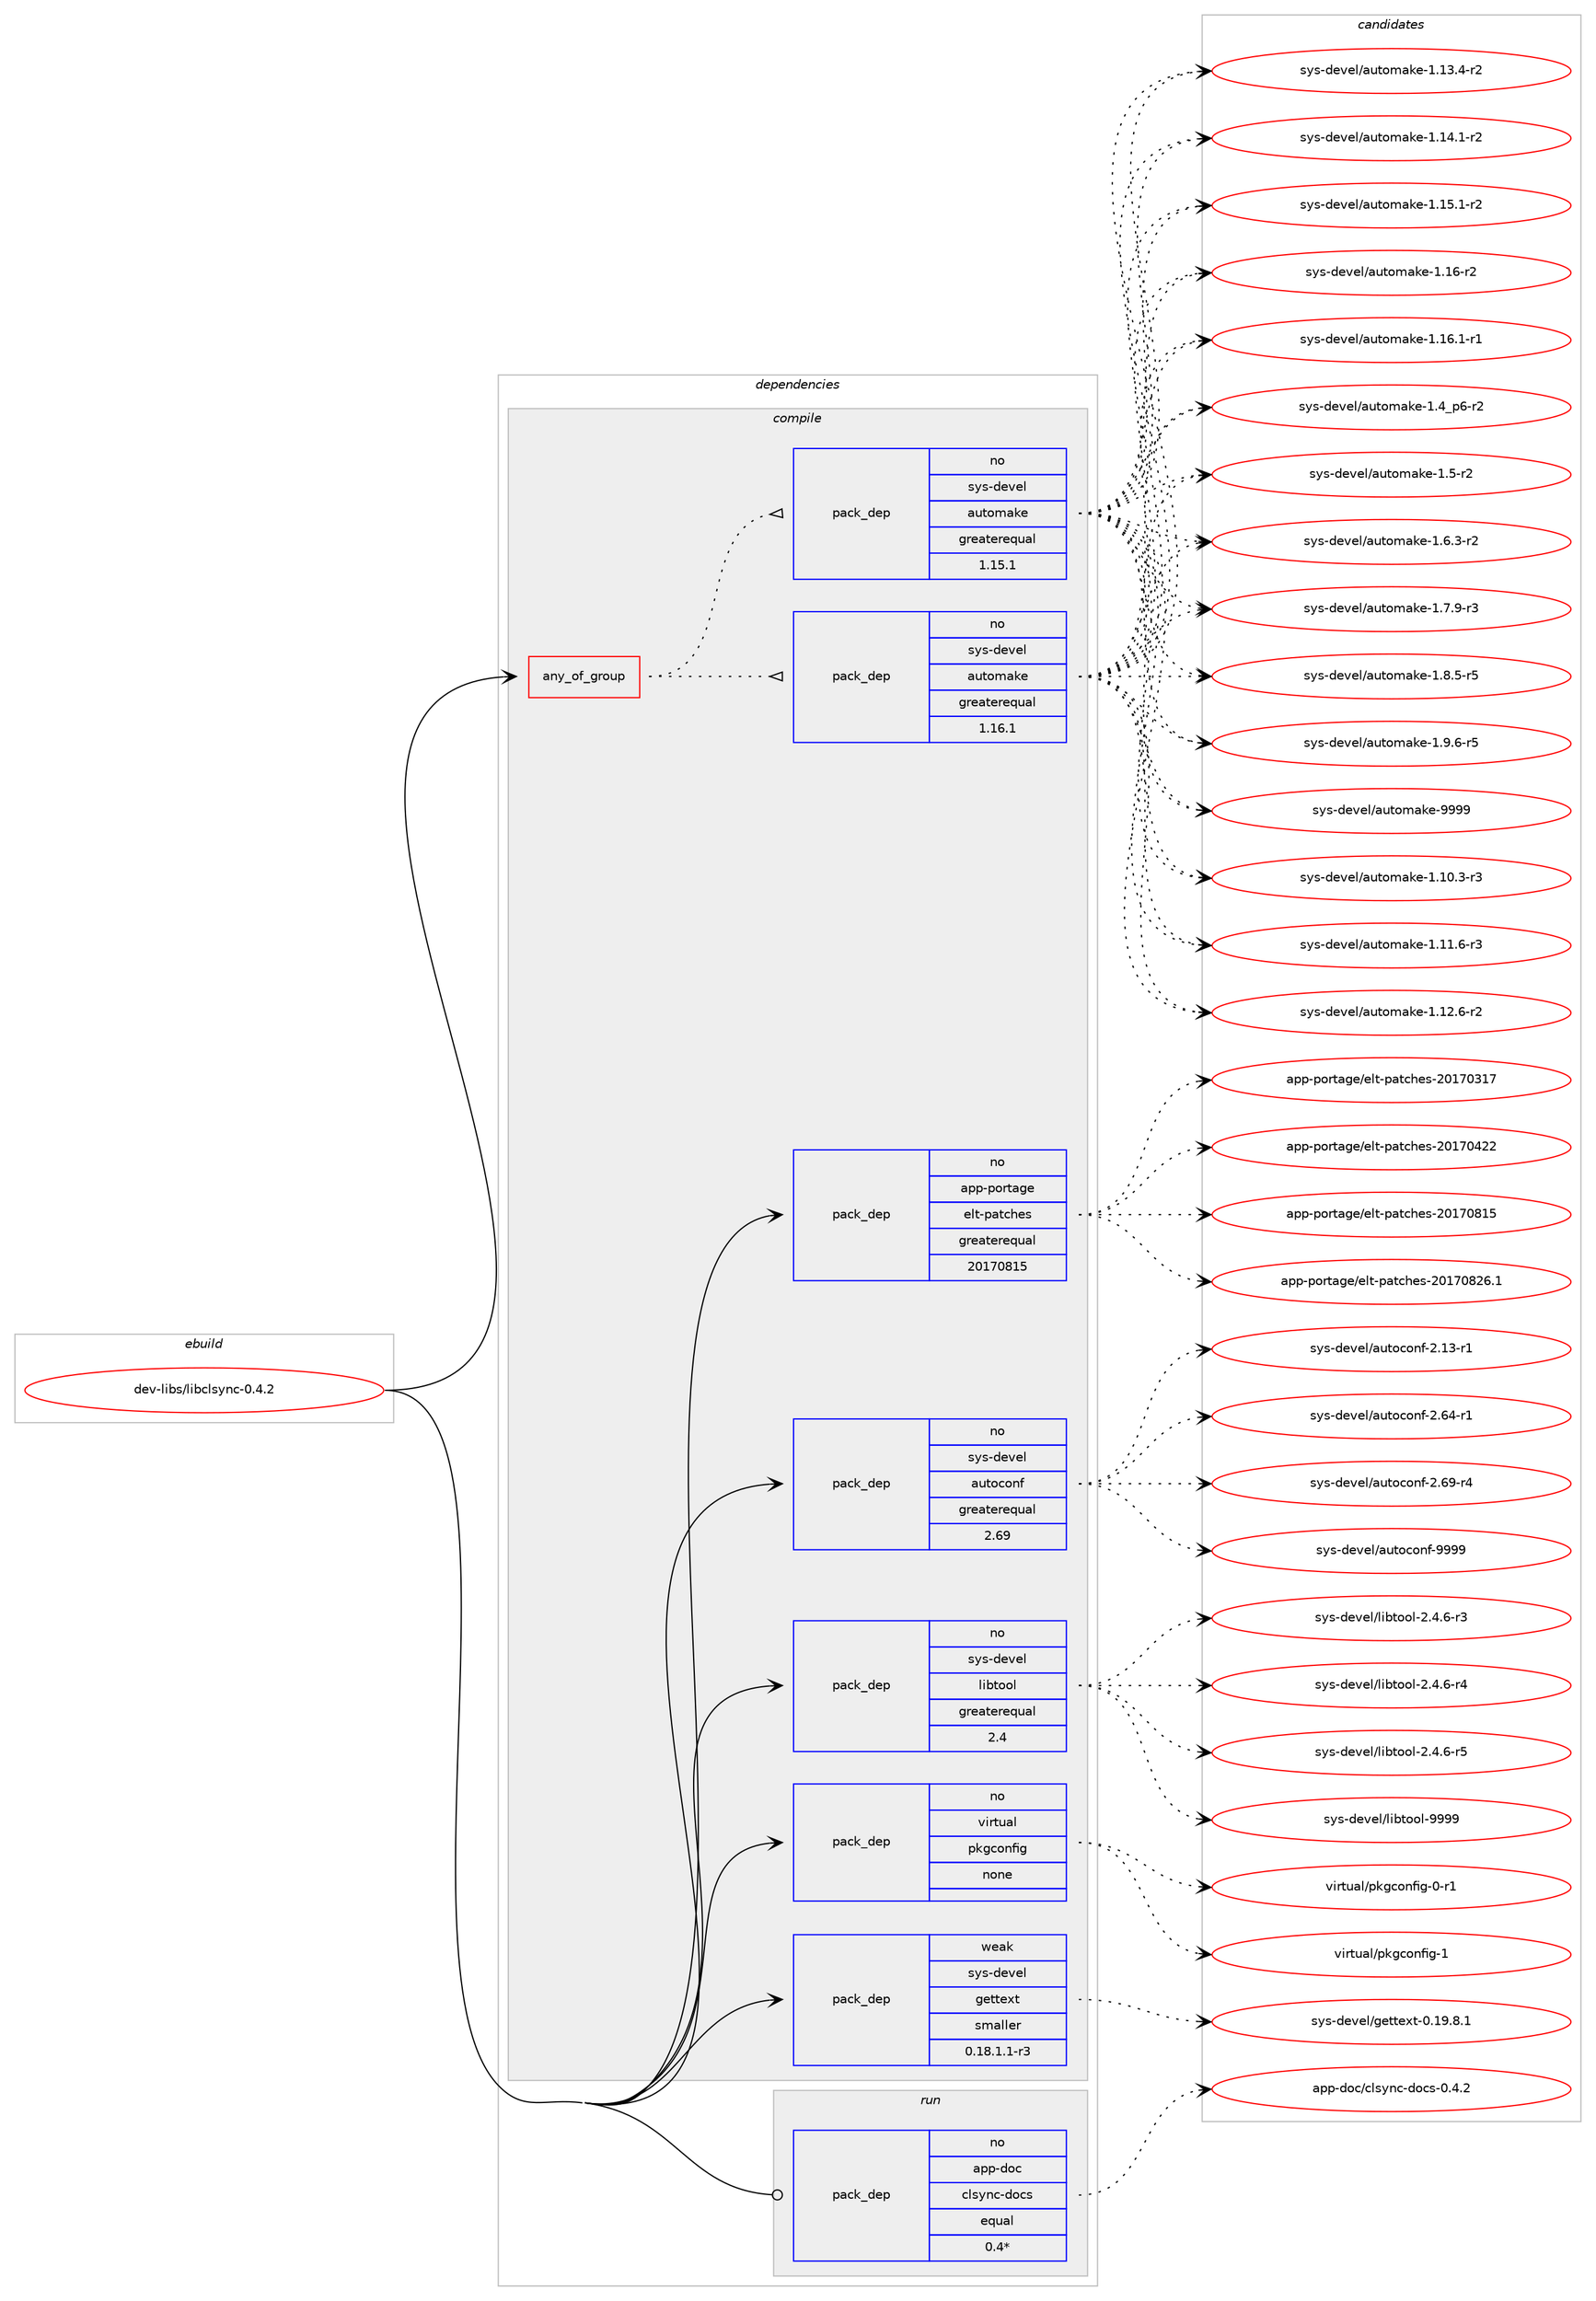 digraph prolog {

# *************
# Graph options
# *************

newrank=true;
concentrate=true;
compound=true;
graph [rankdir=LR,fontname=Helvetica,fontsize=10,ranksep=1.5];#, ranksep=2.5, nodesep=0.2];
edge  [arrowhead=vee];
node  [fontname=Helvetica,fontsize=10];

# **********
# The ebuild
# **********

subgraph cluster_leftcol {
color=gray;
rank=same;
label=<<i>ebuild</i>>;
id [label="dev-libs/libclsync-0.4.2", color=red, width=4, href="../dev-libs/libclsync-0.4.2.svg"];
}

# ****************
# The dependencies
# ****************

subgraph cluster_midcol {
color=gray;
label=<<i>dependencies</i>>;
subgraph cluster_compile {
fillcolor="#eeeeee";
style=filled;
label=<<i>compile</i>>;
subgraph any22222 {
dependency1367281 [label=<<TABLE BORDER="0" CELLBORDER="1" CELLSPACING="0" CELLPADDING="4"><TR><TD CELLPADDING="10">any_of_group</TD></TR></TABLE>>, shape=none, color=red];subgraph pack978614 {
dependency1367282 [label=<<TABLE BORDER="0" CELLBORDER="1" CELLSPACING="0" CELLPADDING="4" WIDTH="220"><TR><TD ROWSPAN="6" CELLPADDING="30">pack_dep</TD></TR><TR><TD WIDTH="110">no</TD></TR><TR><TD>sys-devel</TD></TR><TR><TD>automake</TD></TR><TR><TD>greaterequal</TD></TR><TR><TD>1.16.1</TD></TR></TABLE>>, shape=none, color=blue];
}
dependency1367281:e -> dependency1367282:w [weight=20,style="dotted",arrowhead="oinv"];
subgraph pack978615 {
dependency1367283 [label=<<TABLE BORDER="0" CELLBORDER="1" CELLSPACING="0" CELLPADDING="4" WIDTH="220"><TR><TD ROWSPAN="6" CELLPADDING="30">pack_dep</TD></TR><TR><TD WIDTH="110">no</TD></TR><TR><TD>sys-devel</TD></TR><TR><TD>automake</TD></TR><TR><TD>greaterequal</TD></TR><TR><TD>1.15.1</TD></TR></TABLE>>, shape=none, color=blue];
}
dependency1367281:e -> dependency1367283:w [weight=20,style="dotted",arrowhead="oinv"];
}
id:e -> dependency1367281:w [weight=20,style="solid",arrowhead="vee"];
subgraph pack978616 {
dependency1367284 [label=<<TABLE BORDER="0" CELLBORDER="1" CELLSPACING="0" CELLPADDING="4" WIDTH="220"><TR><TD ROWSPAN="6" CELLPADDING="30">pack_dep</TD></TR><TR><TD WIDTH="110">no</TD></TR><TR><TD>app-portage</TD></TR><TR><TD>elt-patches</TD></TR><TR><TD>greaterequal</TD></TR><TR><TD>20170815</TD></TR></TABLE>>, shape=none, color=blue];
}
id:e -> dependency1367284:w [weight=20,style="solid",arrowhead="vee"];
subgraph pack978617 {
dependency1367285 [label=<<TABLE BORDER="0" CELLBORDER="1" CELLSPACING="0" CELLPADDING="4" WIDTH="220"><TR><TD ROWSPAN="6" CELLPADDING="30">pack_dep</TD></TR><TR><TD WIDTH="110">no</TD></TR><TR><TD>sys-devel</TD></TR><TR><TD>autoconf</TD></TR><TR><TD>greaterequal</TD></TR><TR><TD>2.69</TD></TR></TABLE>>, shape=none, color=blue];
}
id:e -> dependency1367285:w [weight=20,style="solid",arrowhead="vee"];
subgraph pack978618 {
dependency1367286 [label=<<TABLE BORDER="0" CELLBORDER="1" CELLSPACING="0" CELLPADDING="4" WIDTH="220"><TR><TD ROWSPAN="6" CELLPADDING="30">pack_dep</TD></TR><TR><TD WIDTH="110">no</TD></TR><TR><TD>sys-devel</TD></TR><TR><TD>libtool</TD></TR><TR><TD>greaterequal</TD></TR><TR><TD>2.4</TD></TR></TABLE>>, shape=none, color=blue];
}
id:e -> dependency1367286:w [weight=20,style="solid",arrowhead="vee"];
subgraph pack978619 {
dependency1367287 [label=<<TABLE BORDER="0" CELLBORDER="1" CELLSPACING="0" CELLPADDING="4" WIDTH="220"><TR><TD ROWSPAN="6" CELLPADDING="30">pack_dep</TD></TR><TR><TD WIDTH="110">no</TD></TR><TR><TD>virtual</TD></TR><TR><TD>pkgconfig</TD></TR><TR><TD>none</TD></TR><TR><TD></TD></TR></TABLE>>, shape=none, color=blue];
}
id:e -> dependency1367287:w [weight=20,style="solid",arrowhead="vee"];
subgraph pack978620 {
dependency1367288 [label=<<TABLE BORDER="0" CELLBORDER="1" CELLSPACING="0" CELLPADDING="4" WIDTH="220"><TR><TD ROWSPAN="6" CELLPADDING="30">pack_dep</TD></TR><TR><TD WIDTH="110">weak</TD></TR><TR><TD>sys-devel</TD></TR><TR><TD>gettext</TD></TR><TR><TD>smaller</TD></TR><TR><TD>0.18.1.1-r3</TD></TR></TABLE>>, shape=none, color=blue];
}
id:e -> dependency1367288:w [weight=20,style="solid",arrowhead="vee"];
}
subgraph cluster_compileandrun {
fillcolor="#eeeeee";
style=filled;
label=<<i>compile and run</i>>;
}
subgraph cluster_run {
fillcolor="#eeeeee";
style=filled;
label=<<i>run</i>>;
subgraph pack978621 {
dependency1367289 [label=<<TABLE BORDER="0" CELLBORDER="1" CELLSPACING="0" CELLPADDING="4" WIDTH="220"><TR><TD ROWSPAN="6" CELLPADDING="30">pack_dep</TD></TR><TR><TD WIDTH="110">no</TD></TR><TR><TD>app-doc</TD></TR><TR><TD>clsync-docs</TD></TR><TR><TD>equal</TD></TR><TR><TD>0.4*</TD></TR></TABLE>>, shape=none, color=blue];
}
id:e -> dependency1367289:w [weight=20,style="solid",arrowhead="odot"];
}
}

# **************
# The candidates
# **************

subgraph cluster_choices {
rank=same;
color=gray;
label=<<i>candidates</i>>;

subgraph choice978614 {
color=black;
nodesep=1;
choice11512111545100101118101108479711711611110997107101454946494846514511451 [label="sys-devel/automake-1.10.3-r3", color=red, width=4,href="../sys-devel/automake-1.10.3-r3.svg"];
choice11512111545100101118101108479711711611110997107101454946494946544511451 [label="sys-devel/automake-1.11.6-r3", color=red, width=4,href="../sys-devel/automake-1.11.6-r3.svg"];
choice11512111545100101118101108479711711611110997107101454946495046544511450 [label="sys-devel/automake-1.12.6-r2", color=red, width=4,href="../sys-devel/automake-1.12.6-r2.svg"];
choice11512111545100101118101108479711711611110997107101454946495146524511450 [label="sys-devel/automake-1.13.4-r2", color=red, width=4,href="../sys-devel/automake-1.13.4-r2.svg"];
choice11512111545100101118101108479711711611110997107101454946495246494511450 [label="sys-devel/automake-1.14.1-r2", color=red, width=4,href="../sys-devel/automake-1.14.1-r2.svg"];
choice11512111545100101118101108479711711611110997107101454946495346494511450 [label="sys-devel/automake-1.15.1-r2", color=red, width=4,href="../sys-devel/automake-1.15.1-r2.svg"];
choice1151211154510010111810110847971171161111099710710145494649544511450 [label="sys-devel/automake-1.16-r2", color=red, width=4,href="../sys-devel/automake-1.16-r2.svg"];
choice11512111545100101118101108479711711611110997107101454946495446494511449 [label="sys-devel/automake-1.16.1-r1", color=red, width=4,href="../sys-devel/automake-1.16.1-r1.svg"];
choice115121115451001011181011084797117116111109971071014549465295112544511450 [label="sys-devel/automake-1.4_p6-r2", color=red, width=4,href="../sys-devel/automake-1.4_p6-r2.svg"];
choice11512111545100101118101108479711711611110997107101454946534511450 [label="sys-devel/automake-1.5-r2", color=red, width=4,href="../sys-devel/automake-1.5-r2.svg"];
choice115121115451001011181011084797117116111109971071014549465446514511450 [label="sys-devel/automake-1.6.3-r2", color=red, width=4,href="../sys-devel/automake-1.6.3-r2.svg"];
choice115121115451001011181011084797117116111109971071014549465546574511451 [label="sys-devel/automake-1.7.9-r3", color=red, width=4,href="../sys-devel/automake-1.7.9-r3.svg"];
choice115121115451001011181011084797117116111109971071014549465646534511453 [label="sys-devel/automake-1.8.5-r5", color=red, width=4,href="../sys-devel/automake-1.8.5-r5.svg"];
choice115121115451001011181011084797117116111109971071014549465746544511453 [label="sys-devel/automake-1.9.6-r5", color=red, width=4,href="../sys-devel/automake-1.9.6-r5.svg"];
choice115121115451001011181011084797117116111109971071014557575757 [label="sys-devel/automake-9999", color=red, width=4,href="../sys-devel/automake-9999.svg"];
dependency1367282:e -> choice11512111545100101118101108479711711611110997107101454946494846514511451:w [style=dotted,weight="100"];
dependency1367282:e -> choice11512111545100101118101108479711711611110997107101454946494946544511451:w [style=dotted,weight="100"];
dependency1367282:e -> choice11512111545100101118101108479711711611110997107101454946495046544511450:w [style=dotted,weight="100"];
dependency1367282:e -> choice11512111545100101118101108479711711611110997107101454946495146524511450:w [style=dotted,weight="100"];
dependency1367282:e -> choice11512111545100101118101108479711711611110997107101454946495246494511450:w [style=dotted,weight="100"];
dependency1367282:e -> choice11512111545100101118101108479711711611110997107101454946495346494511450:w [style=dotted,weight="100"];
dependency1367282:e -> choice1151211154510010111810110847971171161111099710710145494649544511450:w [style=dotted,weight="100"];
dependency1367282:e -> choice11512111545100101118101108479711711611110997107101454946495446494511449:w [style=dotted,weight="100"];
dependency1367282:e -> choice115121115451001011181011084797117116111109971071014549465295112544511450:w [style=dotted,weight="100"];
dependency1367282:e -> choice11512111545100101118101108479711711611110997107101454946534511450:w [style=dotted,weight="100"];
dependency1367282:e -> choice115121115451001011181011084797117116111109971071014549465446514511450:w [style=dotted,weight="100"];
dependency1367282:e -> choice115121115451001011181011084797117116111109971071014549465546574511451:w [style=dotted,weight="100"];
dependency1367282:e -> choice115121115451001011181011084797117116111109971071014549465646534511453:w [style=dotted,weight="100"];
dependency1367282:e -> choice115121115451001011181011084797117116111109971071014549465746544511453:w [style=dotted,weight="100"];
dependency1367282:e -> choice115121115451001011181011084797117116111109971071014557575757:w [style=dotted,weight="100"];
}
subgraph choice978615 {
color=black;
nodesep=1;
choice11512111545100101118101108479711711611110997107101454946494846514511451 [label="sys-devel/automake-1.10.3-r3", color=red, width=4,href="../sys-devel/automake-1.10.3-r3.svg"];
choice11512111545100101118101108479711711611110997107101454946494946544511451 [label="sys-devel/automake-1.11.6-r3", color=red, width=4,href="../sys-devel/automake-1.11.6-r3.svg"];
choice11512111545100101118101108479711711611110997107101454946495046544511450 [label="sys-devel/automake-1.12.6-r2", color=red, width=4,href="../sys-devel/automake-1.12.6-r2.svg"];
choice11512111545100101118101108479711711611110997107101454946495146524511450 [label="sys-devel/automake-1.13.4-r2", color=red, width=4,href="../sys-devel/automake-1.13.4-r2.svg"];
choice11512111545100101118101108479711711611110997107101454946495246494511450 [label="sys-devel/automake-1.14.1-r2", color=red, width=4,href="../sys-devel/automake-1.14.1-r2.svg"];
choice11512111545100101118101108479711711611110997107101454946495346494511450 [label="sys-devel/automake-1.15.1-r2", color=red, width=4,href="../sys-devel/automake-1.15.1-r2.svg"];
choice1151211154510010111810110847971171161111099710710145494649544511450 [label="sys-devel/automake-1.16-r2", color=red, width=4,href="../sys-devel/automake-1.16-r2.svg"];
choice11512111545100101118101108479711711611110997107101454946495446494511449 [label="sys-devel/automake-1.16.1-r1", color=red, width=4,href="../sys-devel/automake-1.16.1-r1.svg"];
choice115121115451001011181011084797117116111109971071014549465295112544511450 [label="sys-devel/automake-1.4_p6-r2", color=red, width=4,href="../sys-devel/automake-1.4_p6-r2.svg"];
choice11512111545100101118101108479711711611110997107101454946534511450 [label="sys-devel/automake-1.5-r2", color=red, width=4,href="../sys-devel/automake-1.5-r2.svg"];
choice115121115451001011181011084797117116111109971071014549465446514511450 [label="sys-devel/automake-1.6.3-r2", color=red, width=4,href="../sys-devel/automake-1.6.3-r2.svg"];
choice115121115451001011181011084797117116111109971071014549465546574511451 [label="sys-devel/automake-1.7.9-r3", color=red, width=4,href="../sys-devel/automake-1.7.9-r3.svg"];
choice115121115451001011181011084797117116111109971071014549465646534511453 [label="sys-devel/automake-1.8.5-r5", color=red, width=4,href="../sys-devel/automake-1.8.5-r5.svg"];
choice115121115451001011181011084797117116111109971071014549465746544511453 [label="sys-devel/automake-1.9.6-r5", color=red, width=4,href="../sys-devel/automake-1.9.6-r5.svg"];
choice115121115451001011181011084797117116111109971071014557575757 [label="sys-devel/automake-9999", color=red, width=4,href="../sys-devel/automake-9999.svg"];
dependency1367283:e -> choice11512111545100101118101108479711711611110997107101454946494846514511451:w [style=dotted,weight="100"];
dependency1367283:e -> choice11512111545100101118101108479711711611110997107101454946494946544511451:w [style=dotted,weight="100"];
dependency1367283:e -> choice11512111545100101118101108479711711611110997107101454946495046544511450:w [style=dotted,weight="100"];
dependency1367283:e -> choice11512111545100101118101108479711711611110997107101454946495146524511450:w [style=dotted,weight="100"];
dependency1367283:e -> choice11512111545100101118101108479711711611110997107101454946495246494511450:w [style=dotted,weight="100"];
dependency1367283:e -> choice11512111545100101118101108479711711611110997107101454946495346494511450:w [style=dotted,weight="100"];
dependency1367283:e -> choice1151211154510010111810110847971171161111099710710145494649544511450:w [style=dotted,weight="100"];
dependency1367283:e -> choice11512111545100101118101108479711711611110997107101454946495446494511449:w [style=dotted,weight="100"];
dependency1367283:e -> choice115121115451001011181011084797117116111109971071014549465295112544511450:w [style=dotted,weight="100"];
dependency1367283:e -> choice11512111545100101118101108479711711611110997107101454946534511450:w [style=dotted,weight="100"];
dependency1367283:e -> choice115121115451001011181011084797117116111109971071014549465446514511450:w [style=dotted,weight="100"];
dependency1367283:e -> choice115121115451001011181011084797117116111109971071014549465546574511451:w [style=dotted,weight="100"];
dependency1367283:e -> choice115121115451001011181011084797117116111109971071014549465646534511453:w [style=dotted,weight="100"];
dependency1367283:e -> choice115121115451001011181011084797117116111109971071014549465746544511453:w [style=dotted,weight="100"];
dependency1367283:e -> choice115121115451001011181011084797117116111109971071014557575757:w [style=dotted,weight="100"];
}
subgraph choice978616 {
color=black;
nodesep=1;
choice97112112451121111141169710310147101108116451129711699104101115455048495548514955 [label="app-portage/elt-patches-20170317", color=red, width=4,href="../app-portage/elt-patches-20170317.svg"];
choice97112112451121111141169710310147101108116451129711699104101115455048495548525050 [label="app-portage/elt-patches-20170422", color=red, width=4,href="../app-portage/elt-patches-20170422.svg"];
choice97112112451121111141169710310147101108116451129711699104101115455048495548564953 [label="app-portage/elt-patches-20170815", color=red, width=4,href="../app-portage/elt-patches-20170815.svg"];
choice971121124511211111411697103101471011081164511297116991041011154550484955485650544649 [label="app-portage/elt-patches-20170826.1", color=red, width=4,href="../app-portage/elt-patches-20170826.1.svg"];
dependency1367284:e -> choice97112112451121111141169710310147101108116451129711699104101115455048495548514955:w [style=dotted,weight="100"];
dependency1367284:e -> choice97112112451121111141169710310147101108116451129711699104101115455048495548525050:w [style=dotted,weight="100"];
dependency1367284:e -> choice97112112451121111141169710310147101108116451129711699104101115455048495548564953:w [style=dotted,weight="100"];
dependency1367284:e -> choice971121124511211111411697103101471011081164511297116991041011154550484955485650544649:w [style=dotted,weight="100"];
}
subgraph choice978617 {
color=black;
nodesep=1;
choice1151211154510010111810110847971171161119911111010245504649514511449 [label="sys-devel/autoconf-2.13-r1", color=red, width=4,href="../sys-devel/autoconf-2.13-r1.svg"];
choice1151211154510010111810110847971171161119911111010245504654524511449 [label="sys-devel/autoconf-2.64-r1", color=red, width=4,href="../sys-devel/autoconf-2.64-r1.svg"];
choice1151211154510010111810110847971171161119911111010245504654574511452 [label="sys-devel/autoconf-2.69-r4", color=red, width=4,href="../sys-devel/autoconf-2.69-r4.svg"];
choice115121115451001011181011084797117116111991111101024557575757 [label="sys-devel/autoconf-9999", color=red, width=4,href="../sys-devel/autoconf-9999.svg"];
dependency1367285:e -> choice1151211154510010111810110847971171161119911111010245504649514511449:w [style=dotted,weight="100"];
dependency1367285:e -> choice1151211154510010111810110847971171161119911111010245504654524511449:w [style=dotted,weight="100"];
dependency1367285:e -> choice1151211154510010111810110847971171161119911111010245504654574511452:w [style=dotted,weight="100"];
dependency1367285:e -> choice115121115451001011181011084797117116111991111101024557575757:w [style=dotted,weight="100"];
}
subgraph choice978618 {
color=black;
nodesep=1;
choice1151211154510010111810110847108105981161111111084550465246544511451 [label="sys-devel/libtool-2.4.6-r3", color=red, width=4,href="../sys-devel/libtool-2.4.6-r3.svg"];
choice1151211154510010111810110847108105981161111111084550465246544511452 [label="sys-devel/libtool-2.4.6-r4", color=red, width=4,href="../sys-devel/libtool-2.4.6-r4.svg"];
choice1151211154510010111810110847108105981161111111084550465246544511453 [label="sys-devel/libtool-2.4.6-r5", color=red, width=4,href="../sys-devel/libtool-2.4.6-r5.svg"];
choice1151211154510010111810110847108105981161111111084557575757 [label="sys-devel/libtool-9999", color=red, width=4,href="../sys-devel/libtool-9999.svg"];
dependency1367286:e -> choice1151211154510010111810110847108105981161111111084550465246544511451:w [style=dotted,weight="100"];
dependency1367286:e -> choice1151211154510010111810110847108105981161111111084550465246544511452:w [style=dotted,weight="100"];
dependency1367286:e -> choice1151211154510010111810110847108105981161111111084550465246544511453:w [style=dotted,weight="100"];
dependency1367286:e -> choice1151211154510010111810110847108105981161111111084557575757:w [style=dotted,weight="100"];
}
subgraph choice978619 {
color=black;
nodesep=1;
choice11810511411611797108471121071039911111010210510345484511449 [label="virtual/pkgconfig-0-r1", color=red, width=4,href="../virtual/pkgconfig-0-r1.svg"];
choice1181051141161179710847112107103991111101021051034549 [label="virtual/pkgconfig-1", color=red, width=4,href="../virtual/pkgconfig-1.svg"];
dependency1367287:e -> choice11810511411611797108471121071039911111010210510345484511449:w [style=dotted,weight="100"];
dependency1367287:e -> choice1181051141161179710847112107103991111101021051034549:w [style=dotted,weight="100"];
}
subgraph choice978620 {
color=black;
nodesep=1;
choice1151211154510010111810110847103101116116101120116454846495746564649 [label="sys-devel/gettext-0.19.8.1", color=red, width=4,href="../sys-devel/gettext-0.19.8.1.svg"];
dependency1367288:e -> choice1151211154510010111810110847103101116116101120116454846495746564649:w [style=dotted,weight="100"];
}
subgraph choice978621 {
color=black;
nodesep=1;
choice9711211245100111994799108115121110994510011199115454846524650 [label="app-doc/clsync-docs-0.4.2", color=red, width=4,href="../app-doc/clsync-docs-0.4.2.svg"];
dependency1367289:e -> choice9711211245100111994799108115121110994510011199115454846524650:w [style=dotted,weight="100"];
}
}

}
